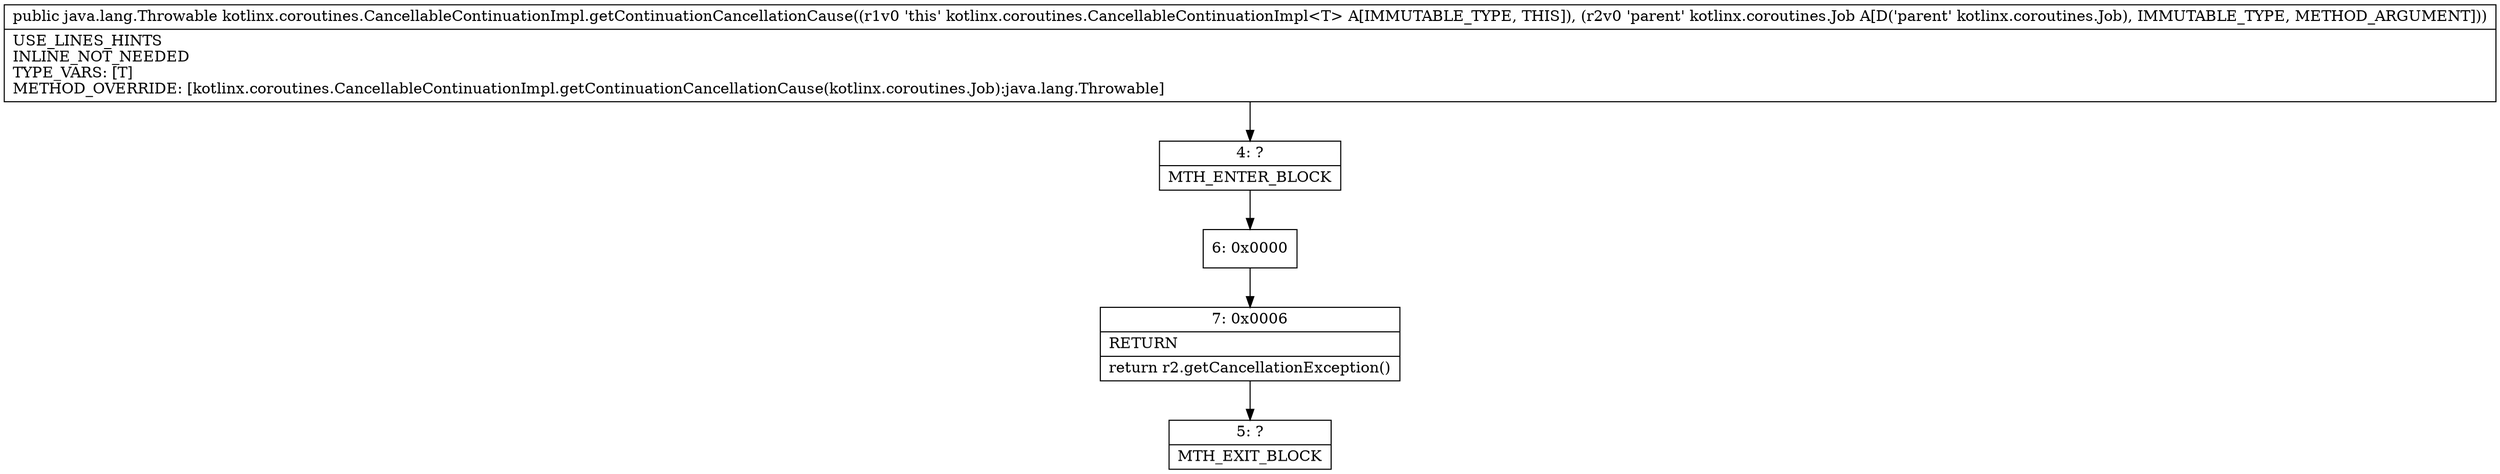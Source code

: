 digraph "CFG forkotlinx.coroutines.CancellableContinuationImpl.getContinuationCancellationCause(Lkotlinx\/coroutines\/Job;)Ljava\/lang\/Throwable;" {
Node_4 [shape=record,label="{4\:\ ?|MTH_ENTER_BLOCK\l}"];
Node_6 [shape=record,label="{6\:\ 0x0000}"];
Node_7 [shape=record,label="{7\:\ 0x0006|RETURN\l|return r2.getCancellationException()\l}"];
Node_5 [shape=record,label="{5\:\ ?|MTH_EXIT_BLOCK\l}"];
MethodNode[shape=record,label="{public java.lang.Throwable kotlinx.coroutines.CancellableContinuationImpl.getContinuationCancellationCause((r1v0 'this' kotlinx.coroutines.CancellableContinuationImpl\<T\> A[IMMUTABLE_TYPE, THIS]), (r2v0 'parent' kotlinx.coroutines.Job A[D('parent' kotlinx.coroutines.Job), IMMUTABLE_TYPE, METHOD_ARGUMENT]))  | USE_LINES_HINTS\lINLINE_NOT_NEEDED\lTYPE_VARS: [T]\lMETHOD_OVERRIDE: [kotlinx.coroutines.CancellableContinuationImpl.getContinuationCancellationCause(kotlinx.coroutines.Job):java.lang.Throwable]\l}"];
MethodNode -> Node_4;Node_4 -> Node_6;
Node_6 -> Node_7;
Node_7 -> Node_5;
}


